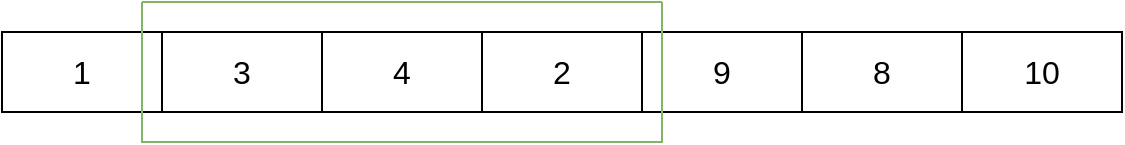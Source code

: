 <mxfile version="16.2.4" type="github">
  <diagram id="sq37mKlpCmkyDO-cciQu" name="第 1 页">
    <mxGraphModel dx="1038" dy="667" grid="1" gridSize="10" guides="1" tooltips="1" connect="1" arrows="1" fold="1" page="1" pageScale="1" pageWidth="827" pageHeight="1169" math="0" shadow="0">
      <root>
        <mxCell id="0" />
        <mxCell id="1" parent="0" />
        <mxCell id="HYWkI9VlT3H1Tp6rjIP5-1" value="&lt;font style=&quot;font-size: 16px&quot;&gt;1&lt;/font&gt;" style="rounded=0;whiteSpace=wrap;html=1;" vertex="1" parent="1">
          <mxGeometry x="120" y="200" width="80" height="40" as="geometry" />
        </mxCell>
        <mxCell id="HYWkI9VlT3H1Tp6rjIP5-2" value="&lt;font style=&quot;font-size: 16px&quot;&gt;3&lt;/font&gt;" style="rounded=0;whiteSpace=wrap;html=1;" vertex="1" parent="1">
          <mxGeometry x="200" y="200" width="80" height="40" as="geometry" />
        </mxCell>
        <mxCell id="HYWkI9VlT3H1Tp6rjIP5-3" value="&lt;font style=&quot;font-size: 16px&quot;&gt;4&lt;/font&gt;" style="rounded=0;whiteSpace=wrap;html=1;" vertex="1" parent="1">
          <mxGeometry x="280" y="200" width="80" height="40" as="geometry" />
        </mxCell>
        <mxCell id="HYWkI9VlT3H1Tp6rjIP5-4" value="&lt;font style=&quot;font-size: 16px&quot;&gt;2&lt;/font&gt;" style="rounded=0;whiteSpace=wrap;html=1;" vertex="1" parent="1">
          <mxGeometry x="360" y="200" width="80" height="40" as="geometry" />
        </mxCell>
        <mxCell id="HYWkI9VlT3H1Tp6rjIP5-5" value="&lt;font style=&quot;font-size: 16px&quot;&gt;9&lt;/font&gt;" style="rounded=0;whiteSpace=wrap;html=1;" vertex="1" parent="1">
          <mxGeometry x="440" y="200" width="80" height="40" as="geometry" />
        </mxCell>
        <mxCell id="HYWkI9VlT3H1Tp6rjIP5-6" value="&lt;font style=&quot;font-size: 16px&quot;&gt;8&lt;/font&gt;" style="rounded=0;whiteSpace=wrap;html=1;" vertex="1" parent="1">
          <mxGeometry x="520" y="200" width="80" height="40" as="geometry" />
        </mxCell>
        <mxCell id="HYWkI9VlT3H1Tp6rjIP5-7" value="&lt;font style=&quot;font-size: 16px&quot;&gt;10&lt;/font&gt;" style="rounded=0;whiteSpace=wrap;html=1;" vertex="1" parent="1">
          <mxGeometry x="600" y="200" width="80" height="40" as="geometry" />
        </mxCell>
        <mxCell id="HYWkI9VlT3H1Tp6rjIP5-8" value="" style="swimlane;startSize=0;fontSize=16;strokeColor=#82b366;fillColor=#d5e8d4;gradientColor=#99FFCC;" vertex="1" parent="1">
          <mxGeometry x="190" y="185" width="260" height="70" as="geometry">
            <mxRectangle x="220" y="100" width="50" height="40" as="alternateBounds" />
          </mxGeometry>
        </mxCell>
      </root>
    </mxGraphModel>
  </diagram>
</mxfile>
